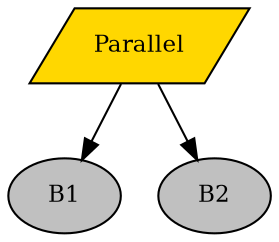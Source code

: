 digraph pastafarianism {
graph [fontname="times-roman"];
node [fontname="times-roman"];
edge [fontname="times-roman"];
Parallel [fillcolor=gold, fontcolor=black, fontsize=11, shape=parallelogram, style=filled];
B1 [fillcolor=gray, fontcolor=black, fontsize=11, shape=ellipse, style=filled];
Parallel -> B1;
B2 [fillcolor=gray, fontcolor=black, fontsize=11, shape=ellipse, style=filled];
Parallel -> B2;
}
